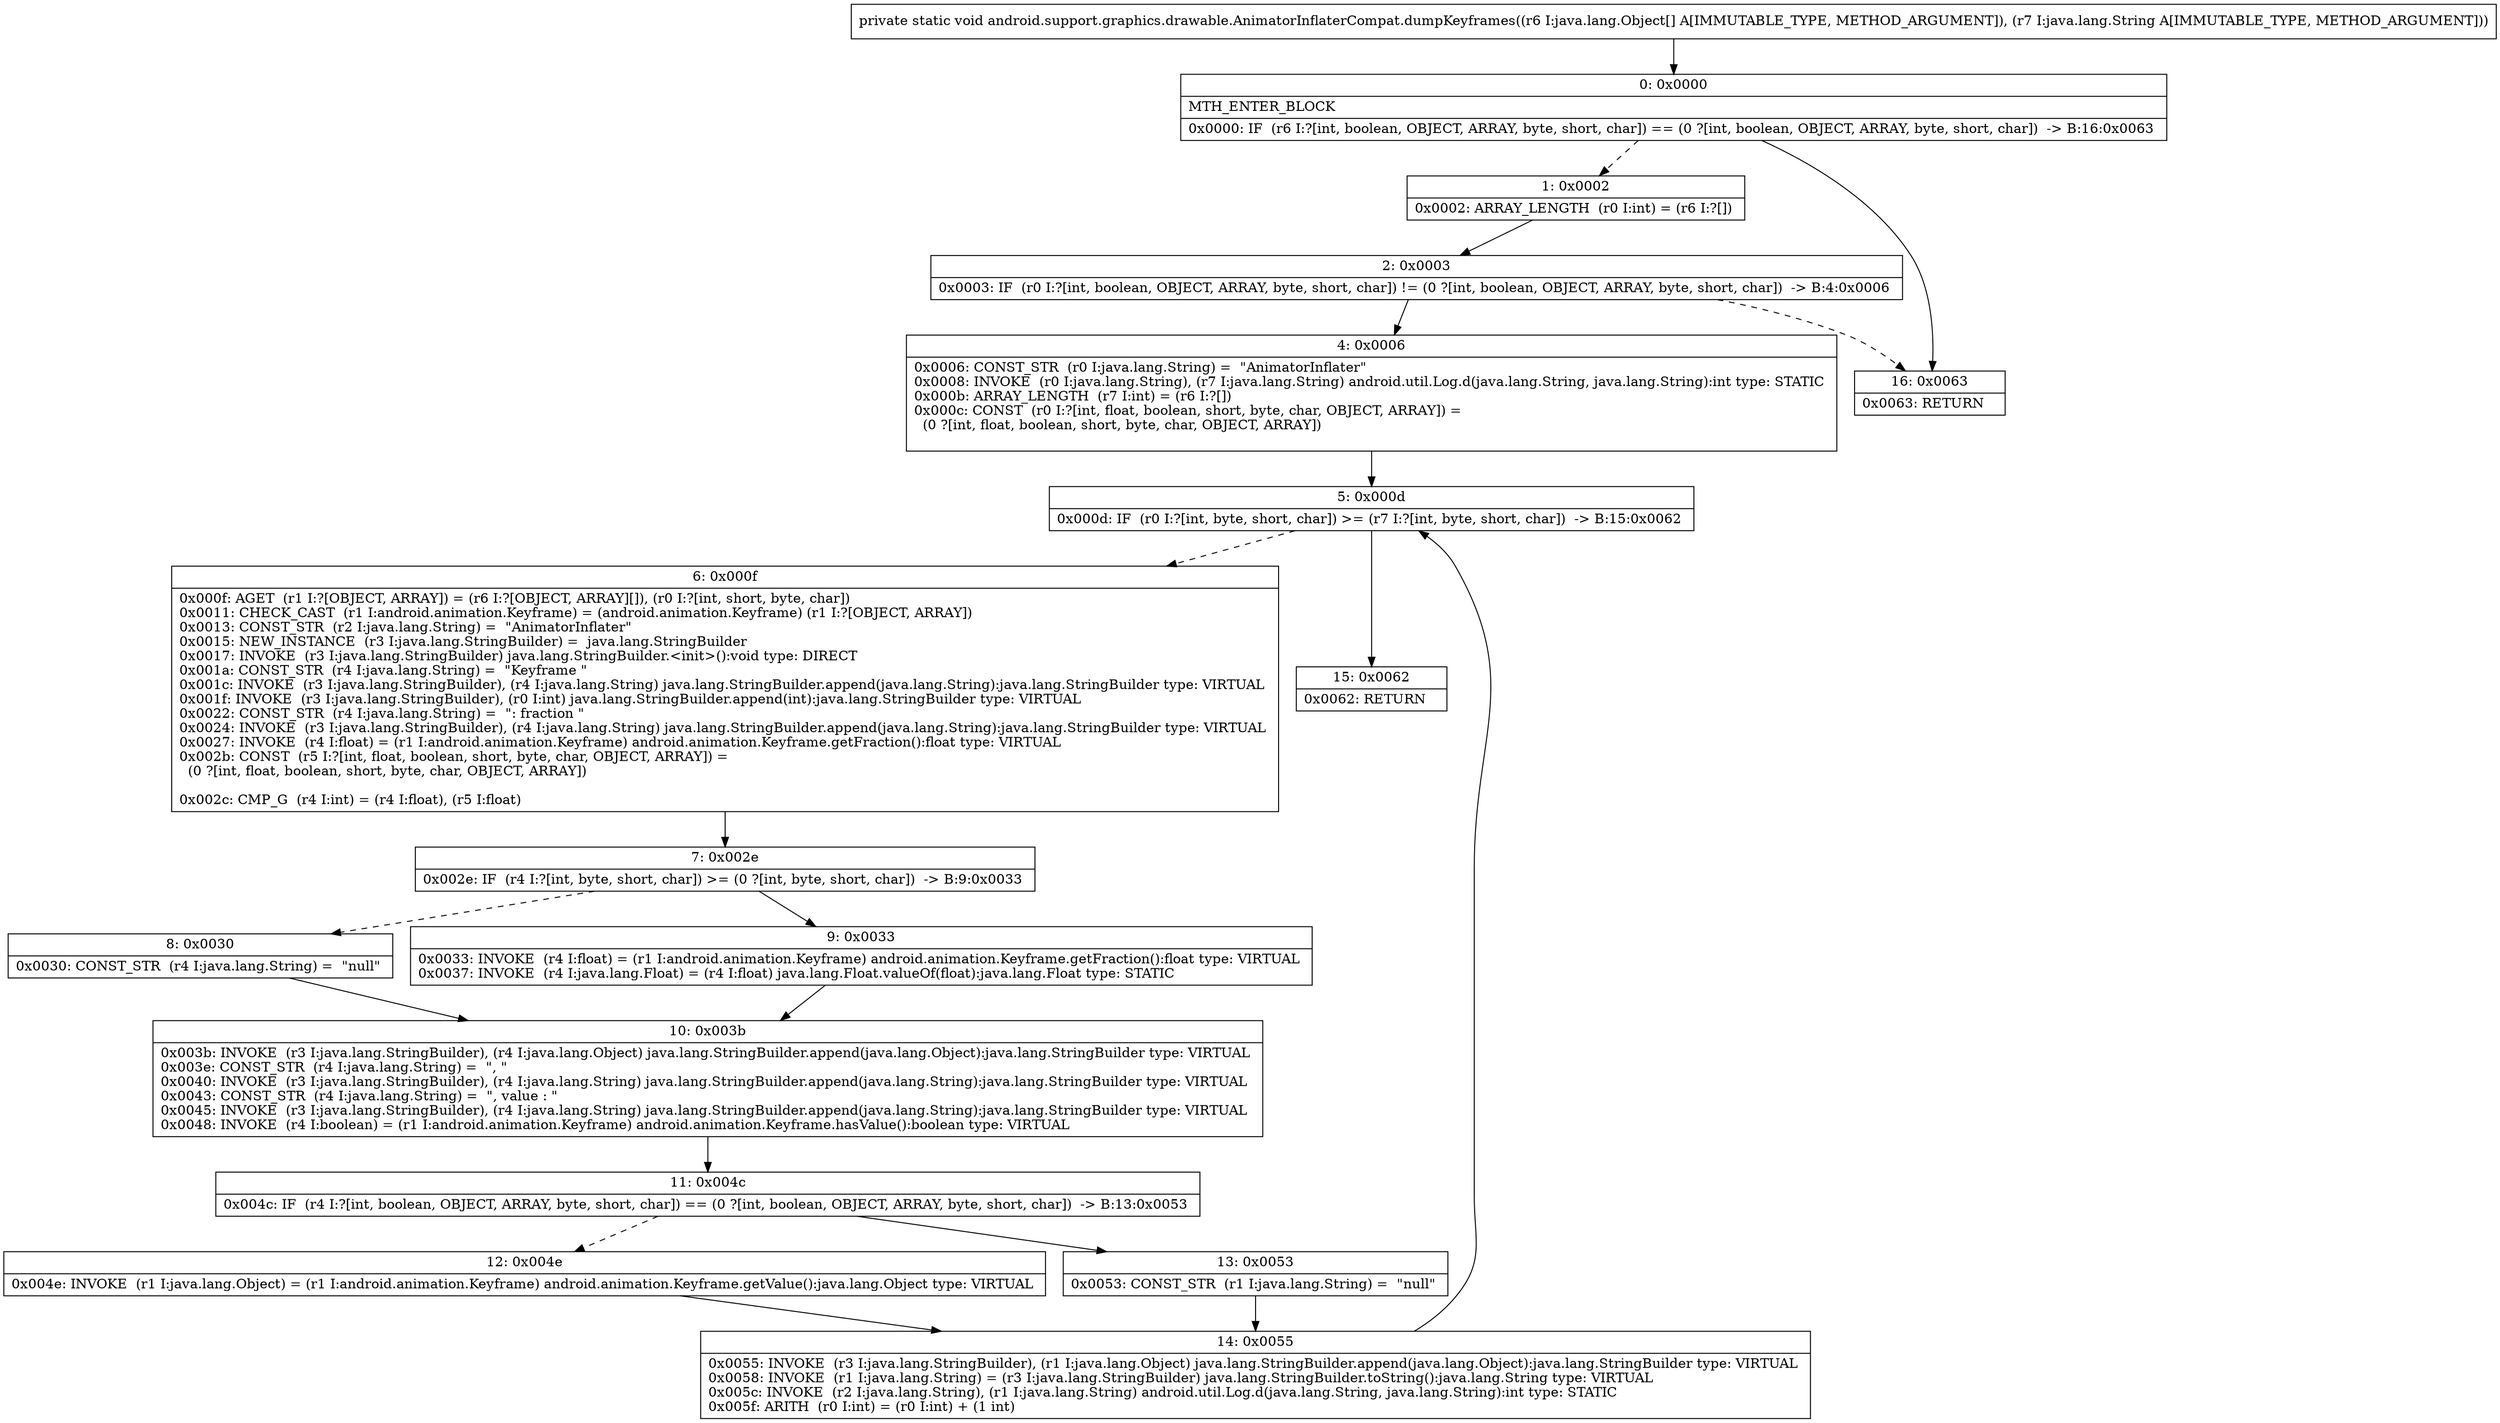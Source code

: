 digraph "CFG forandroid.support.graphics.drawable.AnimatorInflaterCompat.dumpKeyframes([Ljava\/lang\/Object;Ljava\/lang\/String;)V" {
Node_0 [shape=record,label="{0\:\ 0x0000|MTH_ENTER_BLOCK\l|0x0000: IF  (r6 I:?[int, boolean, OBJECT, ARRAY, byte, short, char]) == (0 ?[int, boolean, OBJECT, ARRAY, byte, short, char])  \-\> B:16:0x0063 \l}"];
Node_1 [shape=record,label="{1\:\ 0x0002|0x0002: ARRAY_LENGTH  (r0 I:int) = (r6 I:?[]) \l}"];
Node_2 [shape=record,label="{2\:\ 0x0003|0x0003: IF  (r0 I:?[int, boolean, OBJECT, ARRAY, byte, short, char]) != (0 ?[int, boolean, OBJECT, ARRAY, byte, short, char])  \-\> B:4:0x0006 \l}"];
Node_4 [shape=record,label="{4\:\ 0x0006|0x0006: CONST_STR  (r0 I:java.lang.String) =  \"AnimatorInflater\" \l0x0008: INVOKE  (r0 I:java.lang.String), (r7 I:java.lang.String) android.util.Log.d(java.lang.String, java.lang.String):int type: STATIC \l0x000b: ARRAY_LENGTH  (r7 I:int) = (r6 I:?[]) \l0x000c: CONST  (r0 I:?[int, float, boolean, short, byte, char, OBJECT, ARRAY]) = \l  (0 ?[int, float, boolean, short, byte, char, OBJECT, ARRAY])\l \l}"];
Node_5 [shape=record,label="{5\:\ 0x000d|0x000d: IF  (r0 I:?[int, byte, short, char]) \>= (r7 I:?[int, byte, short, char])  \-\> B:15:0x0062 \l}"];
Node_6 [shape=record,label="{6\:\ 0x000f|0x000f: AGET  (r1 I:?[OBJECT, ARRAY]) = (r6 I:?[OBJECT, ARRAY][]), (r0 I:?[int, short, byte, char]) \l0x0011: CHECK_CAST  (r1 I:android.animation.Keyframe) = (android.animation.Keyframe) (r1 I:?[OBJECT, ARRAY]) \l0x0013: CONST_STR  (r2 I:java.lang.String) =  \"AnimatorInflater\" \l0x0015: NEW_INSTANCE  (r3 I:java.lang.StringBuilder) =  java.lang.StringBuilder \l0x0017: INVOKE  (r3 I:java.lang.StringBuilder) java.lang.StringBuilder.\<init\>():void type: DIRECT \l0x001a: CONST_STR  (r4 I:java.lang.String) =  \"Keyframe \" \l0x001c: INVOKE  (r3 I:java.lang.StringBuilder), (r4 I:java.lang.String) java.lang.StringBuilder.append(java.lang.String):java.lang.StringBuilder type: VIRTUAL \l0x001f: INVOKE  (r3 I:java.lang.StringBuilder), (r0 I:int) java.lang.StringBuilder.append(int):java.lang.StringBuilder type: VIRTUAL \l0x0022: CONST_STR  (r4 I:java.lang.String) =  \": fraction \" \l0x0024: INVOKE  (r3 I:java.lang.StringBuilder), (r4 I:java.lang.String) java.lang.StringBuilder.append(java.lang.String):java.lang.StringBuilder type: VIRTUAL \l0x0027: INVOKE  (r4 I:float) = (r1 I:android.animation.Keyframe) android.animation.Keyframe.getFraction():float type: VIRTUAL \l0x002b: CONST  (r5 I:?[int, float, boolean, short, byte, char, OBJECT, ARRAY]) = \l  (0 ?[int, float, boolean, short, byte, char, OBJECT, ARRAY])\l \l0x002c: CMP_G  (r4 I:int) = (r4 I:float), (r5 I:float) \l}"];
Node_7 [shape=record,label="{7\:\ 0x002e|0x002e: IF  (r4 I:?[int, byte, short, char]) \>= (0 ?[int, byte, short, char])  \-\> B:9:0x0033 \l}"];
Node_8 [shape=record,label="{8\:\ 0x0030|0x0030: CONST_STR  (r4 I:java.lang.String) =  \"null\" \l}"];
Node_9 [shape=record,label="{9\:\ 0x0033|0x0033: INVOKE  (r4 I:float) = (r1 I:android.animation.Keyframe) android.animation.Keyframe.getFraction():float type: VIRTUAL \l0x0037: INVOKE  (r4 I:java.lang.Float) = (r4 I:float) java.lang.Float.valueOf(float):java.lang.Float type: STATIC \l}"];
Node_10 [shape=record,label="{10\:\ 0x003b|0x003b: INVOKE  (r3 I:java.lang.StringBuilder), (r4 I:java.lang.Object) java.lang.StringBuilder.append(java.lang.Object):java.lang.StringBuilder type: VIRTUAL \l0x003e: CONST_STR  (r4 I:java.lang.String) =  \", \" \l0x0040: INVOKE  (r3 I:java.lang.StringBuilder), (r4 I:java.lang.String) java.lang.StringBuilder.append(java.lang.String):java.lang.StringBuilder type: VIRTUAL \l0x0043: CONST_STR  (r4 I:java.lang.String) =  \", value : \" \l0x0045: INVOKE  (r3 I:java.lang.StringBuilder), (r4 I:java.lang.String) java.lang.StringBuilder.append(java.lang.String):java.lang.StringBuilder type: VIRTUAL \l0x0048: INVOKE  (r4 I:boolean) = (r1 I:android.animation.Keyframe) android.animation.Keyframe.hasValue():boolean type: VIRTUAL \l}"];
Node_11 [shape=record,label="{11\:\ 0x004c|0x004c: IF  (r4 I:?[int, boolean, OBJECT, ARRAY, byte, short, char]) == (0 ?[int, boolean, OBJECT, ARRAY, byte, short, char])  \-\> B:13:0x0053 \l}"];
Node_12 [shape=record,label="{12\:\ 0x004e|0x004e: INVOKE  (r1 I:java.lang.Object) = (r1 I:android.animation.Keyframe) android.animation.Keyframe.getValue():java.lang.Object type: VIRTUAL \l}"];
Node_13 [shape=record,label="{13\:\ 0x0053|0x0053: CONST_STR  (r1 I:java.lang.String) =  \"null\" \l}"];
Node_14 [shape=record,label="{14\:\ 0x0055|0x0055: INVOKE  (r3 I:java.lang.StringBuilder), (r1 I:java.lang.Object) java.lang.StringBuilder.append(java.lang.Object):java.lang.StringBuilder type: VIRTUAL \l0x0058: INVOKE  (r1 I:java.lang.String) = (r3 I:java.lang.StringBuilder) java.lang.StringBuilder.toString():java.lang.String type: VIRTUAL \l0x005c: INVOKE  (r2 I:java.lang.String), (r1 I:java.lang.String) android.util.Log.d(java.lang.String, java.lang.String):int type: STATIC \l0x005f: ARITH  (r0 I:int) = (r0 I:int) + (1 int) \l}"];
Node_15 [shape=record,label="{15\:\ 0x0062|0x0062: RETURN   \l}"];
Node_16 [shape=record,label="{16\:\ 0x0063|0x0063: RETURN   \l}"];
MethodNode[shape=record,label="{private static void android.support.graphics.drawable.AnimatorInflaterCompat.dumpKeyframes((r6 I:java.lang.Object[] A[IMMUTABLE_TYPE, METHOD_ARGUMENT]), (r7 I:java.lang.String A[IMMUTABLE_TYPE, METHOD_ARGUMENT])) }"];
MethodNode -> Node_0;
Node_0 -> Node_1[style=dashed];
Node_0 -> Node_16;
Node_1 -> Node_2;
Node_2 -> Node_4;
Node_2 -> Node_16[style=dashed];
Node_4 -> Node_5;
Node_5 -> Node_6[style=dashed];
Node_5 -> Node_15;
Node_6 -> Node_7;
Node_7 -> Node_8[style=dashed];
Node_7 -> Node_9;
Node_8 -> Node_10;
Node_9 -> Node_10;
Node_10 -> Node_11;
Node_11 -> Node_12[style=dashed];
Node_11 -> Node_13;
Node_12 -> Node_14;
Node_13 -> Node_14;
Node_14 -> Node_5;
}


